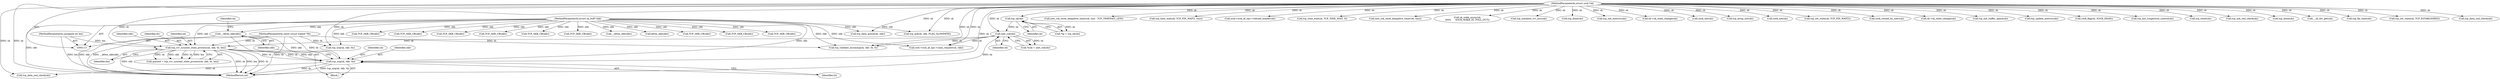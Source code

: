digraph "0_linux_fdf5af0daf8019cec2396cdef8fb042d80fe71fa@API" {
"1000201" [label="(Call,__kfree_skb(skb))"];
"1000197" [label="(Call,tcp_urg(sk, skb, th))"];
"1000186" [label="(Call,tcp_rcv_synsent_state_process(sk, skb, th, len))"];
"1000127" [label="(Call,inet_csk(sk))"];
"1000122" [label="(Call,tcp_sk(sk))"];
"1000114" [label="(MethodParameterIn,struct sock *sk)"];
"1000115" [label="(MethodParameterIn,struct sk_buff *skb)"];
"1000116" [label="(MethodParameterIn,const struct tcphdr *th)"];
"1000117" [label="(MethodParameterIn,unsigned int len)"];
"1000557" [label="(MethodReturn,int)"];
"1000481" [label="(Call,TCP_SKB_CB(skb))"];
"1000406" [label="(Call,inet_csk_reset_keepalive_timer(sk, tmo - TCP_TIMEWAIT_LEN))"];
"1000425" [label="(Call,tcp_time_wait(sk, TCP_FIN_WAIT2, tmo))"];
"1000189" [label="(Identifier,th)"];
"1000369" [label="(Call,TCP_SKB_CB(skb))"];
"1000553" [label="(Call,__kfree_skb(skb))"];
"1000125" [label="(Call,*icsk = inet_csk(sk))"];
"1000178" [label="(Call,kfree_skb(skb))"];
"1000202" [label="(Identifier,skb)"];
"1000115" [label="(MethodParameterIn,struct sk_buff *skb)"];
"1000304" [label="(Call,icsk->icsk_af_ops->rebuild_header(sk))"];
"1000441" [label="(Call,tcp_time_wait(sk, TCP_TIME_WAIT, 0))"];
"1000511" [label="(Call,TCP_SKB_CB(skb))"];
"1000420" [label="(Call,inet_csk_reset_keepalive_timer(sk, tmo))"];
"1000198" [label="(Identifier,sk)"];
"1000261" [label="(Call,sk_wake_async(sk,\n\t\t\t\t\t\t      SOCK_WAKE_IO, POLL_OUT))"];
"1000200" [label="(Identifier,th)"];
"1000186" [label="(Call,tcp_rcv_synsent_state_process(sk, skb, th, len))"];
"1000197" [label="(Call,tcp_urg(sk, skb, th))"];
"1000230" [label="(Call,tcp_ack(sk, skb, FLAG_SLOWPATH))"];
"1000116" [label="(MethodParameterIn,const struct tcphdr *th)"];
"1000317" [label="(Call,tcp_initialize_rcv_mss(sk))"];
"1000128" [label="(Identifier,sk)"];
"1000389" [label="(Call,tcp_done(sk))"];
"1000306" [label="(Call,tcp_init_metrics(sk))"];
"1000354" [label="(Call,sk->sk_state_change(sk))"];
"1000209" [label="(Call,tcp_validate_incoming(sk, skb, th, 0))"];
"1000392" [label="(Call,sock_net(sk))"];
"1000201" [label="(Call,__kfree_skb(skb))"];
"1000204" [label="(Identifier,sk)"];
"1000187" [label="(Identifier,sk)"];
"1000123" [label="(Identifier,sk)"];
"1000290" [label="(Call,TCP_SKB_CB(skb))"];
"1000379" [label="(Call,TCP_SKB_CB(skb))"];
"1000315" [label="(Call,tcp_mtup_init(sk))"];
"1000522" [label="(Call,sock_net(sk))"];
"1000338" [label="(Call,tcp_set_state(sk, TCP_FIN_WAIT2))"];
"1000417" [label="(Call,sock_owned_by_user(sk))"];
"1000188" [label="(Identifier,skb)"];
"1000117" [label="(MethodParameterIn,unsigned int len)"];
"1000255" [label="(Call,sk->sk_state_change(sk))"];
"1000184" [label="(Call,queued = tcp_rcv_synsent_state_process(sk, skb, th, len))"];
"1000319" [label="(Call,tcp_init_buffer_space(sk))"];
"1000457" [label="(Call,tcp_update_metrics(sk))"];
"1000465" [label="(Call,tcp_urg(sk, skb, th))"];
"1000501" [label="(Call,TCP_SKB_CB(skb))"];
"1000270" [label="(Call,TCP_SKB_CB(skb))"];
"1000505" [label="(Call,TCP_SKB_CB(skb))"];
"1000351" [label="(Call,sock_flag(sk, SOCK_DEAD))"];
"1000203" [label="(Call,tcp_data_snd_check(sk))"];
"1000120" [label="(Call,*tp = tcp_sk(sk))"];
"1000308" [label="(Call,tcp_init_congestion_control(sk))"];
"1000190" [label="(Identifier,len)"];
"1000525" [label="(Call,tcp_reset(sk))"];
"1000546" [label="(Call,tcp_ack_snd_check(sk))"];
"1000122" [label="(Call,tcp_sk(sk))"];
"1000114" [label="(MethodParameterIn,struct sock *sk)"];
"1000459" [label="(Call,tcp_done(sk))"];
"1000347" [label="(Call,__sk_dst_get(sk))"];
"1000199" [label="(Identifier,skb)"];
"1000399" [label="(Call,tcp_fin_time(sk))"];
"1000530" [label="(Call,tcp_data_queue(sk, skb))"];
"1000252" [label="(Call,tcp_set_state(sk, TCP_ESTABLISHED))"];
"1000373" [label="(Call,TCP_SKB_CB(skb))"];
"1000544" [label="(Call,tcp_data_snd_check(sk))"];
"1000127" [label="(Call,inet_csk(sk))"];
"1000172" [label="(Call,icsk->icsk_af_ops->conn_request(sk, skb))"];
"1000145" [label="(Block,)"];
"1000201" -> "1000145"  [label="AST: "];
"1000201" -> "1000202"  [label="CFG: "];
"1000202" -> "1000201"  [label="AST: "];
"1000204" -> "1000201"  [label="CFG: "];
"1000201" -> "1000557"  [label="DDG: __kfree_skb(skb)"];
"1000201" -> "1000557"  [label="DDG: skb"];
"1000197" -> "1000201"  [label="DDG: skb"];
"1000115" -> "1000201"  [label="DDG: skb"];
"1000197" -> "1000145"  [label="AST: "];
"1000197" -> "1000200"  [label="CFG: "];
"1000198" -> "1000197"  [label="AST: "];
"1000199" -> "1000197"  [label="AST: "];
"1000200" -> "1000197"  [label="AST: "];
"1000202" -> "1000197"  [label="CFG: "];
"1000197" -> "1000557"  [label="DDG: th"];
"1000197" -> "1000557"  [label="DDG: tcp_urg(sk, skb, th)"];
"1000186" -> "1000197"  [label="DDG: sk"];
"1000186" -> "1000197"  [label="DDG: skb"];
"1000186" -> "1000197"  [label="DDG: th"];
"1000114" -> "1000197"  [label="DDG: sk"];
"1000115" -> "1000197"  [label="DDG: skb"];
"1000116" -> "1000197"  [label="DDG: th"];
"1000197" -> "1000203"  [label="DDG: sk"];
"1000186" -> "1000184"  [label="AST: "];
"1000186" -> "1000190"  [label="CFG: "];
"1000187" -> "1000186"  [label="AST: "];
"1000188" -> "1000186"  [label="AST: "];
"1000189" -> "1000186"  [label="AST: "];
"1000190" -> "1000186"  [label="AST: "];
"1000184" -> "1000186"  [label="CFG: "];
"1000186" -> "1000557"  [label="DDG: skb"];
"1000186" -> "1000557"  [label="DDG: sk"];
"1000186" -> "1000557"  [label="DDG: len"];
"1000186" -> "1000557"  [label="DDG: th"];
"1000186" -> "1000184"  [label="DDG: sk"];
"1000186" -> "1000184"  [label="DDG: skb"];
"1000186" -> "1000184"  [label="DDG: th"];
"1000186" -> "1000184"  [label="DDG: len"];
"1000127" -> "1000186"  [label="DDG: sk"];
"1000114" -> "1000186"  [label="DDG: sk"];
"1000115" -> "1000186"  [label="DDG: skb"];
"1000116" -> "1000186"  [label="DDG: th"];
"1000117" -> "1000186"  [label="DDG: len"];
"1000127" -> "1000125"  [label="AST: "];
"1000127" -> "1000128"  [label="CFG: "];
"1000128" -> "1000127"  [label="AST: "];
"1000125" -> "1000127"  [label="CFG: "];
"1000127" -> "1000557"  [label="DDG: sk"];
"1000127" -> "1000125"  [label="DDG: sk"];
"1000122" -> "1000127"  [label="DDG: sk"];
"1000114" -> "1000127"  [label="DDG: sk"];
"1000127" -> "1000172"  [label="DDG: sk"];
"1000127" -> "1000209"  [label="DDG: sk"];
"1000122" -> "1000120"  [label="AST: "];
"1000122" -> "1000123"  [label="CFG: "];
"1000123" -> "1000122"  [label="AST: "];
"1000120" -> "1000122"  [label="CFG: "];
"1000122" -> "1000120"  [label="DDG: sk"];
"1000114" -> "1000122"  [label="DDG: sk"];
"1000114" -> "1000113"  [label="AST: "];
"1000114" -> "1000557"  [label="DDG: sk"];
"1000114" -> "1000172"  [label="DDG: sk"];
"1000114" -> "1000203"  [label="DDG: sk"];
"1000114" -> "1000209"  [label="DDG: sk"];
"1000114" -> "1000230"  [label="DDG: sk"];
"1000114" -> "1000252"  [label="DDG: sk"];
"1000114" -> "1000255"  [label="DDG: sk"];
"1000114" -> "1000261"  [label="DDG: sk"];
"1000114" -> "1000304"  [label="DDG: sk"];
"1000114" -> "1000306"  [label="DDG: sk"];
"1000114" -> "1000308"  [label="DDG: sk"];
"1000114" -> "1000315"  [label="DDG: sk"];
"1000114" -> "1000317"  [label="DDG: sk"];
"1000114" -> "1000319"  [label="DDG: sk"];
"1000114" -> "1000338"  [label="DDG: sk"];
"1000114" -> "1000347"  [label="DDG: sk"];
"1000114" -> "1000351"  [label="DDG: sk"];
"1000114" -> "1000354"  [label="DDG: sk"];
"1000114" -> "1000389"  [label="DDG: sk"];
"1000114" -> "1000392"  [label="DDG: sk"];
"1000114" -> "1000399"  [label="DDG: sk"];
"1000114" -> "1000406"  [label="DDG: sk"];
"1000114" -> "1000417"  [label="DDG: sk"];
"1000114" -> "1000420"  [label="DDG: sk"];
"1000114" -> "1000425"  [label="DDG: sk"];
"1000114" -> "1000441"  [label="DDG: sk"];
"1000114" -> "1000457"  [label="DDG: sk"];
"1000114" -> "1000459"  [label="DDG: sk"];
"1000114" -> "1000465"  [label="DDG: sk"];
"1000114" -> "1000522"  [label="DDG: sk"];
"1000114" -> "1000525"  [label="DDG: sk"];
"1000114" -> "1000530"  [label="DDG: sk"];
"1000114" -> "1000544"  [label="DDG: sk"];
"1000114" -> "1000546"  [label="DDG: sk"];
"1000115" -> "1000113"  [label="AST: "];
"1000115" -> "1000557"  [label="DDG: skb"];
"1000115" -> "1000172"  [label="DDG: skb"];
"1000115" -> "1000178"  [label="DDG: skb"];
"1000115" -> "1000209"  [label="DDG: skb"];
"1000115" -> "1000230"  [label="DDG: skb"];
"1000115" -> "1000270"  [label="DDG: skb"];
"1000115" -> "1000290"  [label="DDG: skb"];
"1000115" -> "1000369"  [label="DDG: skb"];
"1000115" -> "1000373"  [label="DDG: skb"];
"1000115" -> "1000379"  [label="DDG: skb"];
"1000115" -> "1000465"  [label="DDG: skb"];
"1000115" -> "1000481"  [label="DDG: skb"];
"1000115" -> "1000501"  [label="DDG: skb"];
"1000115" -> "1000505"  [label="DDG: skb"];
"1000115" -> "1000511"  [label="DDG: skb"];
"1000115" -> "1000530"  [label="DDG: skb"];
"1000115" -> "1000553"  [label="DDG: skb"];
"1000116" -> "1000113"  [label="AST: "];
"1000116" -> "1000557"  [label="DDG: th"];
"1000116" -> "1000209"  [label="DDG: th"];
"1000116" -> "1000465"  [label="DDG: th"];
"1000117" -> "1000113"  [label="AST: "];
"1000117" -> "1000557"  [label="DDG: len"];
}
